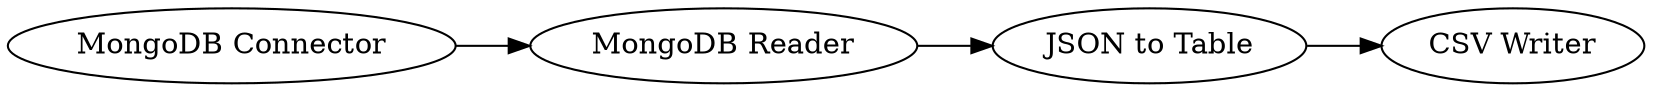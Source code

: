 digraph {
	2 -> 3
	3 -> 4
	1 -> 2
	1 [label="MongoDB Connector"]
	4 [label="CSV Writer"]
	3 [label="JSON to Table"]
	2 [label="MongoDB Reader"]
	rankdir=LR
}
